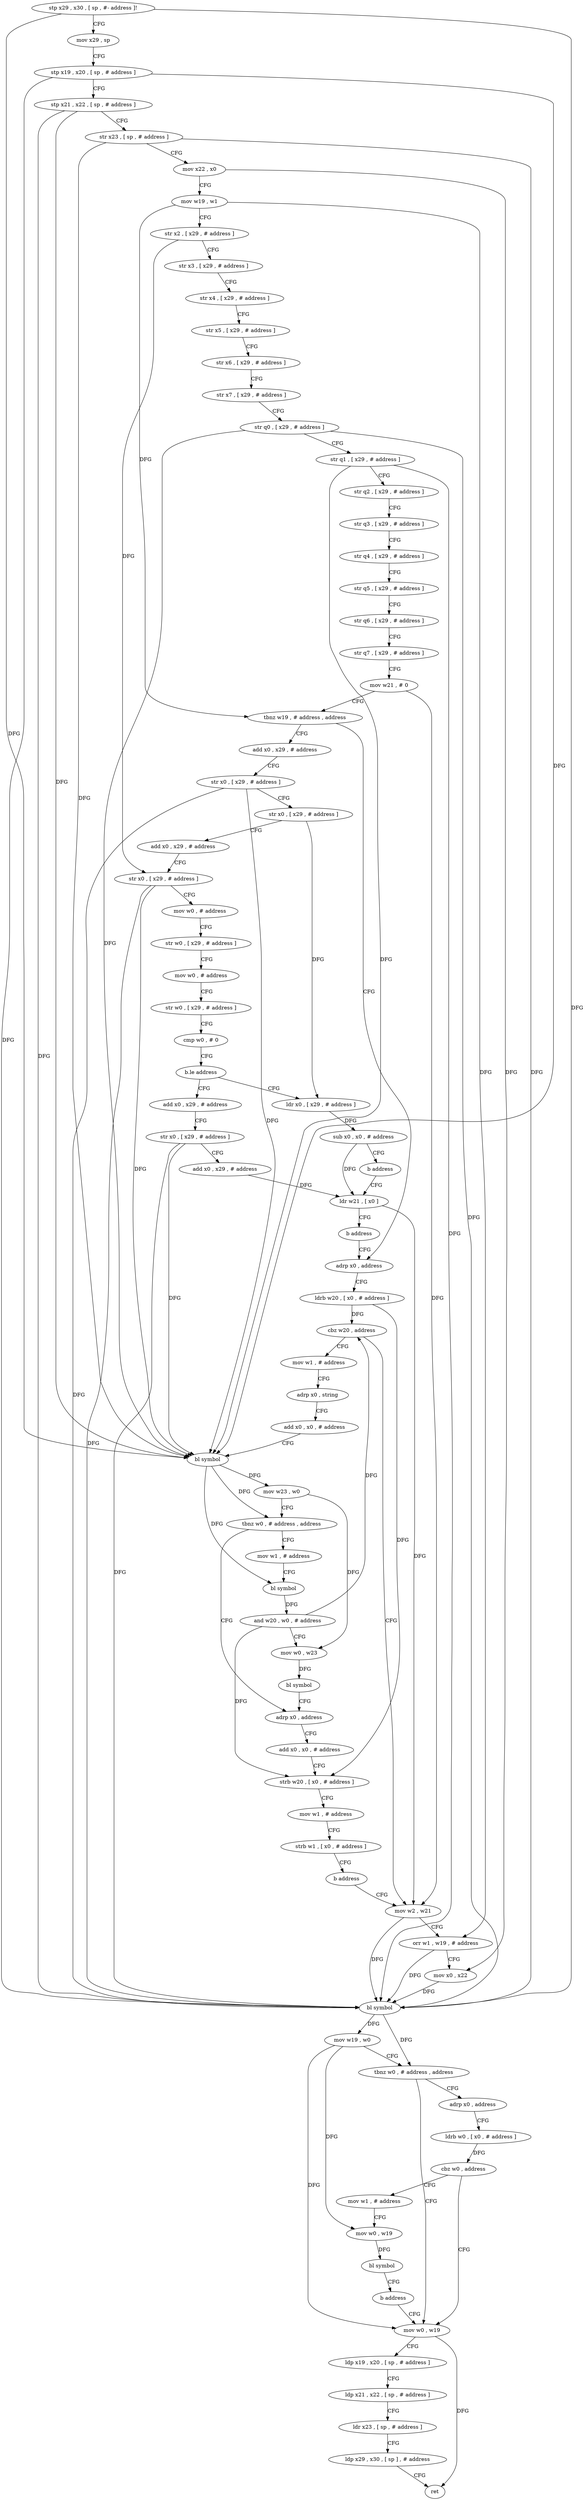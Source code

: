 digraph "func" {
"4263632" [label = "stp x29 , x30 , [ sp , #- address ]!" ]
"4263636" [label = "mov x29 , sp" ]
"4263640" [label = "stp x19 , x20 , [ sp , # address ]" ]
"4263644" [label = "stp x21 , x22 , [ sp , # address ]" ]
"4263648" [label = "str x23 , [ sp , # address ]" ]
"4263652" [label = "mov x22 , x0" ]
"4263656" [label = "mov w19 , w1" ]
"4263660" [label = "str x2 , [ x29 , # address ]" ]
"4263664" [label = "str x3 , [ x29 , # address ]" ]
"4263668" [label = "str x4 , [ x29 , # address ]" ]
"4263672" [label = "str x5 , [ x29 , # address ]" ]
"4263676" [label = "str x6 , [ x29 , # address ]" ]
"4263680" [label = "str x7 , [ x29 , # address ]" ]
"4263684" [label = "str q0 , [ x29 , # address ]" ]
"4263688" [label = "str q1 , [ x29 , # address ]" ]
"4263692" [label = "str q2 , [ x29 , # address ]" ]
"4263696" [label = "str q3 , [ x29 , # address ]" ]
"4263700" [label = "str q4 , [ x29 , # address ]" ]
"4263704" [label = "str q5 , [ x29 , # address ]" ]
"4263708" [label = "str q6 , [ x29 , # address ]" ]
"4263712" [label = "str q7 , [ x29 , # address ]" ]
"4263716" [label = "mov w21 , # 0" ]
"4263720" [label = "tbnz w19 , # address , address" ]
"4263796" [label = "add x0 , x29 , # address" ]
"4263724" [label = "adrp x0 , address" ]
"4263800" [label = "str x0 , [ x29 , # address ]" ]
"4263804" [label = "str x0 , [ x29 , # address ]" ]
"4263808" [label = "add x0 , x29 , # address" ]
"4263812" [label = "str x0 , [ x29 , # address ]" ]
"4263816" [label = "mov w0 , # address" ]
"4263820" [label = "str w0 , [ x29 , # address ]" ]
"4263824" [label = "mov w0 , # address" ]
"4263828" [label = "str w0 , [ x29 , # address ]" ]
"4263832" [label = "cmp w0 , # 0" ]
"4263836" [label = "b.le address" ]
"4263860" [label = "ldr x0 , [ x29 , # address ]" ]
"4263840" [label = "add x0 , x29 , # address" ]
"4263728" [label = "ldrb w20 , [ x0 , # address ]" ]
"4263732" [label = "cbz w20 , address" ]
"4263872" [label = "mov w1 , # address" ]
"4263736" [label = "mov w2 , w21" ]
"4263864" [label = "sub x0 , x0 , # address" ]
"4263868" [label = "b address" ]
"4263852" [label = "ldr w21 , [ x0 ]" ]
"4263844" [label = "str x0 , [ x29 , # address ]" ]
"4263848" [label = "add x0 , x29 , # address" ]
"4263876" [label = "adrp x0 , string" ]
"4263880" [label = "add x0 , x0 , # address" ]
"4263884" [label = "bl symbol" ]
"4263888" [label = "mov w23 , w0" ]
"4263892" [label = "tbnz w0 , # address , address" ]
"4263916" [label = "adrp x0 , address" ]
"4263896" [label = "mov w1 , # address" ]
"4263740" [label = "orr w1 , w19 , # address" ]
"4263744" [label = "mov x0 , x22" ]
"4263748" [label = "bl symbol" ]
"4263752" [label = "mov w19 , w0" ]
"4263756" [label = "tbnz w0 , # address , address" ]
"4263772" [label = "mov w0 , w19" ]
"4263760" [label = "adrp x0 , address" ]
"4263856" [label = "b address" ]
"4263920" [label = "add x0 , x0 , # address" ]
"4263924" [label = "strb w20 , [ x0 , # address ]" ]
"4263928" [label = "mov w1 , # address" ]
"4263932" [label = "strb w1 , [ x0 , # address ]" ]
"4263936" [label = "b address" ]
"4263900" [label = "bl symbol" ]
"4263904" [label = "and w20 , w0 , # address" ]
"4263908" [label = "mov w0 , w23" ]
"4263912" [label = "bl symbol" ]
"4263776" [label = "ldp x19 , x20 , [ sp , # address ]" ]
"4263780" [label = "ldp x21 , x22 , [ sp , # address ]" ]
"4263784" [label = "ldr x23 , [ sp , # address ]" ]
"4263788" [label = "ldp x29 , x30 , [ sp ] , # address" ]
"4263792" [label = "ret" ]
"4263764" [label = "ldrb w0 , [ x0 , # address ]" ]
"4263768" [label = "cbz w0 , address" ]
"4263940" [label = "mov w1 , # address" ]
"4263944" [label = "mov w0 , w19" ]
"4263948" [label = "bl symbol" ]
"4263952" [label = "b address" ]
"4263632" -> "4263636" [ label = "CFG" ]
"4263632" -> "4263884" [ label = "DFG" ]
"4263632" -> "4263748" [ label = "DFG" ]
"4263636" -> "4263640" [ label = "CFG" ]
"4263640" -> "4263644" [ label = "CFG" ]
"4263640" -> "4263884" [ label = "DFG" ]
"4263640" -> "4263748" [ label = "DFG" ]
"4263644" -> "4263648" [ label = "CFG" ]
"4263644" -> "4263884" [ label = "DFG" ]
"4263644" -> "4263748" [ label = "DFG" ]
"4263648" -> "4263652" [ label = "CFG" ]
"4263648" -> "4263884" [ label = "DFG" ]
"4263648" -> "4263748" [ label = "DFG" ]
"4263652" -> "4263656" [ label = "CFG" ]
"4263652" -> "4263744" [ label = "DFG" ]
"4263656" -> "4263660" [ label = "CFG" ]
"4263656" -> "4263720" [ label = "DFG" ]
"4263656" -> "4263740" [ label = "DFG" ]
"4263660" -> "4263664" [ label = "CFG" ]
"4263660" -> "4263812" [ label = "DFG" ]
"4263664" -> "4263668" [ label = "CFG" ]
"4263668" -> "4263672" [ label = "CFG" ]
"4263672" -> "4263676" [ label = "CFG" ]
"4263676" -> "4263680" [ label = "CFG" ]
"4263680" -> "4263684" [ label = "CFG" ]
"4263684" -> "4263688" [ label = "CFG" ]
"4263684" -> "4263884" [ label = "DFG" ]
"4263684" -> "4263748" [ label = "DFG" ]
"4263688" -> "4263692" [ label = "CFG" ]
"4263688" -> "4263884" [ label = "DFG" ]
"4263688" -> "4263748" [ label = "DFG" ]
"4263692" -> "4263696" [ label = "CFG" ]
"4263696" -> "4263700" [ label = "CFG" ]
"4263700" -> "4263704" [ label = "CFG" ]
"4263704" -> "4263708" [ label = "CFG" ]
"4263708" -> "4263712" [ label = "CFG" ]
"4263712" -> "4263716" [ label = "CFG" ]
"4263716" -> "4263720" [ label = "CFG" ]
"4263716" -> "4263736" [ label = "DFG" ]
"4263720" -> "4263796" [ label = "CFG" ]
"4263720" -> "4263724" [ label = "CFG" ]
"4263796" -> "4263800" [ label = "CFG" ]
"4263724" -> "4263728" [ label = "CFG" ]
"4263800" -> "4263804" [ label = "CFG" ]
"4263800" -> "4263884" [ label = "DFG" ]
"4263800" -> "4263748" [ label = "DFG" ]
"4263804" -> "4263808" [ label = "CFG" ]
"4263804" -> "4263860" [ label = "DFG" ]
"4263808" -> "4263812" [ label = "CFG" ]
"4263812" -> "4263816" [ label = "CFG" ]
"4263812" -> "4263884" [ label = "DFG" ]
"4263812" -> "4263748" [ label = "DFG" ]
"4263816" -> "4263820" [ label = "CFG" ]
"4263820" -> "4263824" [ label = "CFG" ]
"4263824" -> "4263828" [ label = "CFG" ]
"4263828" -> "4263832" [ label = "CFG" ]
"4263832" -> "4263836" [ label = "CFG" ]
"4263836" -> "4263860" [ label = "CFG" ]
"4263836" -> "4263840" [ label = "CFG" ]
"4263860" -> "4263864" [ label = "DFG" ]
"4263840" -> "4263844" [ label = "CFG" ]
"4263728" -> "4263732" [ label = "DFG" ]
"4263728" -> "4263924" [ label = "DFG" ]
"4263732" -> "4263872" [ label = "CFG" ]
"4263732" -> "4263736" [ label = "CFG" ]
"4263872" -> "4263876" [ label = "CFG" ]
"4263736" -> "4263740" [ label = "CFG" ]
"4263736" -> "4263748" [ label = "DFG" ]
"4263864" -> "4263868" [ label = "CFG" ]
"4263864" -> "4263852" [ label = "DFG" ]
"4263868" -> "4263852" [ label = "CFG" ]
"4263852" -> "4263856" [ label = "CFG" ]
"4263852" -> "4263736" [ label = "DFG" ]
"4263844" -> "4263848" [ label = "CFG" ]
"4263844" -> "4263884" [ label = "DFG" ]
"4263844" -> "4263748" [ label = "DFG" ]
"4263848" -> "4263852" [ label = "DFG" ]
"4263876" -> "4263880" [ label = "CFG" ]
"4263880" -> "4263884" [ label = "CFG" ]
"4263884" -> "4263888" [ label = "DFG" ]
"4263884" -> "4263892" [ label = "DFG" ]
"4263884" -> "4263900" [ label = "DFG" ]
"4263888" -> "4263892" [ label = "CFG" ]
"4263888" -> "4263908" [ label = "DFG" ]
"4263892" -> "4263916" [ label = "CFG" ]
"4263892" -> "4263896" [ label = "CFG" ]
"4263916" -> "4263920" [ label = "CFG" ]
"4263896" -> "4263900" [ label = "CFG" ]
"4263740" -> "4263744" [ label = "CFG" ]
"4263740" -> "4263748" [ label = "DFG" ]
"4263744" -> "4263748" [ label = "DFG" ]
"4263748" -> "4263752" [ label = "DFG" ]
"4263748" -> "4263756" [ label = "DFG" ]
"4263752" -> "4263756" [ label = "CFG" ]
"4263752" -> "4263772" [ label = "DFG" ]
"4263752" -> "4263944" [ label = "DFG" ]
"4263756" -> "4263772" [ label = "CFG" ]
"4263756" -> "4263760" [ label = "CFG" ]
"4263772" -> "4263776" [ label = "CFG" ]
"4263772" -> "4263792" [ label = "DFG" ]
"4263760" -> "4263764" [ label = "CFG" ]
"4263856" -> "4263724" [ label = "CFG" ]
"4263920" -> "4263924" [ label = "CFG" ]
"4263924" -> "4263928" [ label = "CFG" ]
"4263928" -> "4263932" [ label = "CFG" ]
"4263932" -> "4263936" [ label = "CFG" ]
"4263936" -> "4263736" [ label = "CFG" ]
"4263900" -> "4263904" [ label = "DFG" ]
"4263904" -> "4263908" [ label = "CFG" ]
"4263904" -> "4263732" [ label = "DFG" ]
"4263904" -> "4263924" [ label = "DFG" ]
"4263908" -> "4263912" [ label = "DFG" ]
"4263912" -> "4263916" [ label = "CFG" ]
"4263776" -> "4263780" [ label = "CFG" ]
"4263780" -> "4263784" [ label = "CFG" ]
"4263784" -> "4263788" [ label = "CFG" ]
"4263788" -> "4263792" [ label = "CFG" ]
"4263764" -> "4263768" [ label = "DFG" ]
"4263768" -> "4263940" [ label = "CFG" ]
"4263768" -> "4263772" [ label = "CFG" ]
"4263940" -> "4263944" [ label = "CFG" ]
"4263944" -> "4263948" [ label = "DFG" ]
"4263948" -> "4263952" [ label = "CFG" ]
"4263952" -> "4263772" [ label = "CFG" ]
}
